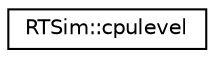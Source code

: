 digraph "Graphical Class Hierarchy"
{
  edge [fontname="Helvetica",fontsize="10",labelfontname="Helvetica",labelfontsize="10"];
  node [fontname="Helvetica",fontsize="10",shape=record];
  rankdir="LR";
  Node1 [label="RTSim::cpulevel",height=0.2,width=0.4,color="black", fillcolor="white", style="filled",URL="$d8/d59/structRTSim_1_1cpulevel.html"];
}
